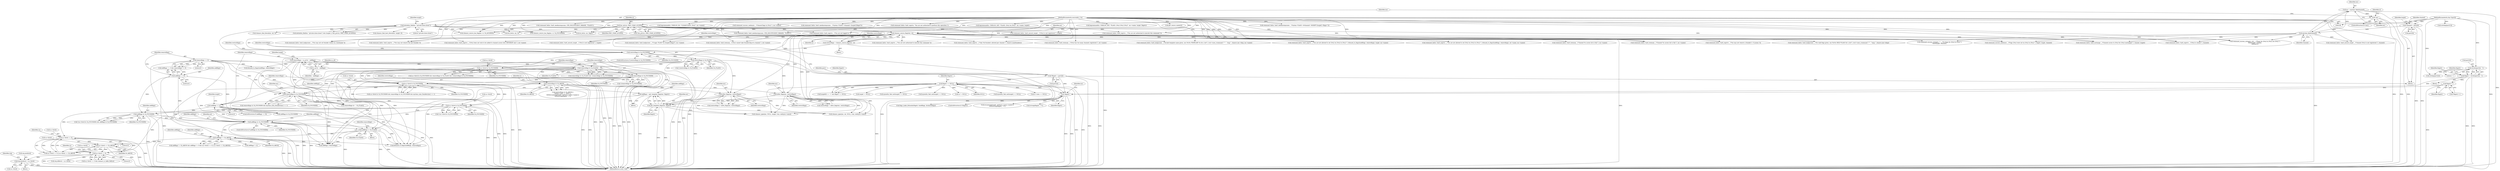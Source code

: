 digraph "0_atheme_c597156adc60a45b5f827793cd420945f47bc03b_1@pointer" {
"1000897" [label="(Call,req.newlevel = ca->level)"];
"1000839" [label="(Call,ca->level == 0)"];
"1000815" [label="(Call,ca->level == 0)"];
"1000724" [label="(Call,ca->level & CA_FOUNDER)"];
"1000701" [label="(Call,ca->level & CA_FOUNDER)"];
"1000679" [label="(Call,ca->level & CA_FOUNDER)"];
"1000466" [label="(Call,restrictflags & CA_FOUNDER)"];
"1000460" [label="(Call,restrictflags = chanacs_source_flags(mc, si))"];
"1000462" [label="(Call,chanacs_source_flags(mc, si))"];
"1000171" [label="(Call,metadata_find(mc, \"private:close:closer\"))"];
"1000159" [label="(Call,!mc)"];
"1000154" [label="(Call,mc = mychan_find(channel))"];
"1000156" [label="(Call,mychan_find(channel))"];
"1000114" [label="(Call,*channel = parv[0])"];
"1000109" [label="(MethodParameterIn,char *parv[])"];
"1000177" [label="(Call,has_priv(si, PRIV_CHAN_AUSPEX))"];
"1000107" [label="(MethodParameterIn,sourceinfo_t *si)"];
"1000689" [label="(Call,removeflags & CA_FOUNDER)"];
"1000685" [label="(Call,removeflags & CA_FLAGS)"];
"1000557" [label="(Call,removeflags == 0)"];
"1000634" [label="(Call,removeflags = ca_all & ~addflags)"];
"1000636" [label="(Call,ca_all & ~addflags)"];
"1000476" [label="(Call,restrictflags & CA_FLAGS)"];
"1000707" [label="(Call,removeflags & CA_FOUNDER)"];
"1000820" [label="(Call,ca->level == CA_AKICK)"];
"1000807" [label="(Call,addflags != CA_AKICK)"];
"1000789" [label="(Call,addflags |= CA_FLAGS)"];
"1000785" [label="(Call,addflags & CA_FOUNDER)"];
"1000729" [label="(Call,addflags & CA_FOUNDER)"];
"1000554" [label="(Call,addflags == 0)"];
"1000586" [label="(Call,addflags == 0)"];
"1000580" [label="(Call,addflags = get_template_flags(mc, flagstr))"];
"1000582" [label="(Call,get_template_flags(mc, flagstr))"];
"1000521" [label="(Call,allow_flags(mc, restrictflags))"];
"1000482" [label="(Call,restrictflags & CA_AKICK)"];
"1000527" [label="(Call,allow_flags(mc, restrictflags))"];
"1000361" [label="(Call,!flagstr)"];
"1000200" [label="(Call,flagstr == NULL)"];
"1000127" [label="(Call,*flagstr = parv[2])"];
"1000337" [label="(Call,flagstr++)"];
"1000326" [label="(Call,flagstr = strchr(parv[2], ' '))"];
"1000328" [label="(Call,strchr(parv[2], ' '))"];
"1000678" [label="(Call,ca->level & CA_FOUNDER && removeflags & CA_FLAGS && !(removeflags & CA_FOUNDER))"];
"1000790" [label="(Identifier,addflags)"];
"1000824" [label="(Identifier,CA_AKICK)"];
"1001005" [label="(Call,addflags | removeflags)"];
"1000461" [label="(Identifier,restrictflags)"];
"1000163" [label="(Identifier,si)"];
"1000156" [label="(Call,mychan_find(channel))"];
"1000116" [label="(Call,parv[0])"];
"1000478" [label="(Identifier,CA_FLAGS)"];
"1000546" [label="(Call,flags_make_bitmasks(flagstr, &addflags, &removeflags))"];
"1000707" [label="(Call,removeflags & CA_FOUNDER)"];
"1000816" [label="(Call,ca->level)"];
"1000378" [label="(Call,command_fail(si, fault_noprivs, _(\"You are not authorized to execute this command.\")))"];
"1000482" [label="(Call,restrictflags & CA_AKICK)"];
"1000320" [label="(Call,command_fail(si, fault_needmoreparams, _(\"Syntax: FLAGS <#channel> MODIFY [target] <flags>\")))"];
"1000484" [label="(Identifier,CA_AKICK)"];
"1000686" [label="(Identifier,removeflags)"];
"1000303" [label="(Call,myentity_find_ext(target) == NULL)"];
"1000176" [label="(Call,!has_priv(si, PRIV_CHAN_AUSPEX))"];
"1000360" [label="(ControlStructure,if (!flagstr))"];
"1000232" [label="(Call,do_list(si, mc, 0))"];
"1000725" [label="(Call,ca->level)"];
"1000179" [label="(Identifier,PRIV_CHAN_AUSPEX)"];
"1000435" [label="(Call,command_success_string(si, str1, _(\"Flags for \2%s\2 in \2%s\2 are \2%s\2.\"),\n\t\t\t\t\t\ttarget, channel,\n\t\t\t\t\t\tstr1))"];
"1000107" [label="(MethodParameterIn,sourceinfo_t *si)"];
"1000584" [label="(Identifier,flagstr)"];
"1000529" [label="(Identifier,restrictflags)"];
"1000143" [label="(Call,command_fail(si, fault_needmoreparams, STR_INSUFFICIENT_PARAMS, \"FLAGS\"))"];
"1000691" [label="(Identifier,CA_FOUNDER)"];
"1000605" [label="(Call,command_fail(si, fault_badparams, _(\"Usage: FLAGS %s [target] [flags]\"), mc->name))"];
"1000281" [label="(Call,logcommand(si, CMDLOG_DO, \"CLEAR:FLAGS: \2%s\2\", mc->name))"];
"1000154" [label="(Call,mc = mychan_find(channel))"];
"1000527" [label="(Call,allow_flags(mc, restrictflags))"];
"1000689" [label="(Call,removeflags & CA_FOUNDER)"];
"1000504" [label="(Call,command_fail(si, fault_noprivs, _(\"You are not authorized to execute this command.\")))"];
"1000419" [label="(Call,chanacs_find_literal(mc, mt, 0))"];
"1000614" [label="(Call,command_fail(si, fault_badparams, _(\"Invalid template name given, use /%s%s TEMPLATE %s for a list\"), ircd->uses_rcommand ? \"\" : \"msg \", chansvs.me->disp, mc->name))"];
"1000898" [label="(Call,req.newlevel)"];
"1000172" [label="(Identifier,mc)"];
"1000582" [label="(Call,get_template_flags(mc, flagstr))"];
"1000587" [label="(Identifier,addflags)"];
"1000369" [label="(Identifier,mc)"];
"1000327" [label="(Identifier,flagstr)"];
"1000843" [label="(Literal,0)"];
"1000463" [label="(Identifier,mc)"];
"1000901" [label="(Call,ca->level)"];
"1000789" [label="(Call,addflags |= CA_FLAGS)"];
"1000840" [label="(Call,ca->level)"];
"1000594" [label="(Identifier,target)"];
"1000580" [label="(Call,addflags = get_template_flags(mc, flagstr))"];
"1000361" [label="(Call,!flagstr)"];
"1000702" [label="(Call,ca->level)"];
"1000522" [label="(Identifier,mc)"];
"1000806" [label="(Call,addflags != CA_AKICK && addflags != 0 && (ca->level == 0 || ca->level == CA_AKICK))"];
"1000847" [label="(Call,command_fail(si, fault_toomany, _(\"Channel %s access list is full.\"), mc->name))"];
"1000820" [label="(Call,ca->level == CA_AKICK)"];
"1000559" [label="(Literal,0)"];
"1000723" [label="(Call,!(ca->level & CA_FOUNDER))"];
"1000693" [label="(Call,command_fail(si, fault_noprivs, _(\"You may not remove a founder's +f access.\")))"];
"1000814" [label="(Call,ca->level == 0 || ca->level == CA_AKICK)"];
"1001010" [label="(Call,command_fail(si, fault_nochange, _(\"Channel access to \2%s\2 for \2%s\2 unchanged.\"), channel, target))"];
"1000373" [label="(Call,chanacs_source_has_flag(mc, si, CA_ACLVIEW))"];
"1000288" [label="(Call,command_success_nodata(si, _(\"Cleared flags in \2%s\2.\"), mc->name))"];
"1000528" [label="(Identifier,mc)"];
"1000475" [label="(Call,!(restrictflags & CA_FLAGS))"];
"1000127" [label="(Call,*flagstr = parv[2])"];
"1000679" [label="(Call,ca->level & CA_FOUNDER)"];
"1000863" [label="(Call,req.oldlevel = ca->level)"];
"1000636" [label="(Call,ca_all & ~addflags)"];
"1000793" [label="(Identifier,removeflags)"];
"1000177" [label="(Call,has_priv(si, PRIV_CHAN_AUSPEX))"];
"1000328" [label="(Call,strchr(parv[2], ' '))"];
"1000687" [label="(Identifier,CA_FLAGS)"];
"1000897" [label="(Call,req.newlevel = ca->level)"];
"1000635" [label="(Identifier,removeflags)"];
"1000811" [label="(Call,addflags != 0)"];
"1000784" [label="(ControlStructure,if (addflags & CA_FOUNDER))"];
"1000148" [label="(Call,command_fail(si, fault_needmoreparams, _(\"Syntax: FLAGS <channel> [target] [flags]\")))"];
"1000170" [label="(Call,metadata_find(mc, \"private:close:closer\") && (target || !has_priv(si, PRIV_CHAN_AUSPEX)))"];
"1000555" [label="(Identifier,addflags)"];
"1000140" [label="(Identifier,parc)"];
"1000464" [label="(Identifier,si)"];
"1000468" [label="(Identifier,CA_FOUNDER)"];
"1000709" [label="(Identifier,CA_FOUNDER)"];
"1000329" [label="(Call,parv[2])"];
"1000916" [label="(Call,command_fail(si, fault_badparams, _(\"You may not set founder status on a hostmask.\")))"];
"1000523" [label="(Identifier,restrictflags)"];
"1000260" [label="(Call,command_fail(si, fault_noprivs, \"You are not authorized to perform this operation.\"))"];
"1000307" [label="(Block,)"];
"1000722" [label="(Call,!(ca->level & CA_FOUNDER) && addflags & CA_FOUNDER)"];
"1000731" [label="(Identifier,CA_FOUNDER)"];
"1000346" [label="(Block,)"];
"1000588" [label="(Literal,0)"];
"1000715" [label="(Call,command_fail(si, fault_noprivs, _(\"You may not remove the last founder.\")))"];
"1000826" [label="(Call,command_fail(si, fault_noprivs, _(\"\2%s\2 does not wish to be added to channel access lists (NEVEROP set).\"), mt->name))"];
"1000557" [label="(Call,removeflags == 0)"];
"1000488" [label="(Identifier,si)"];
"1000643" [label="(Block,)"];
"1000332" [label="(Literal,' ')"];
"1000906" [label="(Identifier,req)"];
"1000483" [label="(Identifier,restrictflags)"];
"1000342" [label="(Call,strdup(parv[2]))"];
"1000579" [label="(Block,)"];
"1000451" [label="(Call,logcommand(si, CMDLOG_GET, \"FLAGS: \2%s\2 on \2%s\2\", mc->name, target))"];
"1000634" [label="(Call,removeflags = ca_all & ~addflags)"];
"1000160" [label="(Identifier,mc)"];
"1000354" [label="(Call,command_fail(si, fault_noprivs, _(\"You are not logged in.\")))"];
"1000157" [label="(Identifier,channel)"];
"1000981" [label="(Call,bitmask_to_flags2(addflags, removeflags))"];
"1000912" [label="(Call,addflags & CA_FOUNDER)"];
"1000470" [label="(Identifier,restrictflags)"];
"1000792" [label="(Call,removeflags &= ~CA_FLAGS)"];
"1000812" [label="(Identifier,addflags)"];
"1000129" [label="(Call,parv[2])"];
"1000128" [label="(Identifier,flagstr)"];
"1000158" [label="(ControlStructure,if (!mc))"];
"1000651" [label="(Call,command_fail(si, fault_nosuch_target, _(\"\2%s\2 is not registered.\"), target))"];
"1000773" [label="(Call,command_fail(si, fault_toomany, _(\"\2%s\2 cannot take foundership of a channel.\"), mt->name))"];
"1000845" [label="(Identifier,ca)"];
"1000215" [label="(Call,do_list(si, mc, flags))"];
"1000115" [label="(Identifier,channel)"];
"1000690" [label="(Identifier,removeflags)"];
"1000688" [label="(Call,!(removeflags & CA_FOUNDER))"];
"1000481" [label="(Call,restrictflags & CA_AKICK ||\n\t\t\t\t\t\tsi->smu == NULL ||\n\t\t\t\t\t\tirccasecmp(target, entity(si->smu)->name) ||\n\t\t\t\t\t\tstrcmp(flagstr, \"-*\"))"];
"1000315" [label="(Call,command_fail(si, fault_needmoreparams, STR_INSUFFICIENT_PARAMS, \"FLAGS\"))"];
"1000708" [label="(Identifier,removeflags)"];
"1001030" [label="(Call,logcommand(si, CMDLOG_SET, \"FLAGS: \2%s\2 \2%s\2 \2%s\2\", mc->name, target, flagstr))"];
"1000122" [label="(Call,sstrdup(parv[1]))"];
"1000786" [label="(Identifier,addflags)"];
"1000741" [label="(Call,command_fail(si, fault_noprivs, _(\"Only %d founders allowed per channel.\"), chansvs.maxfounders))"];
"1000808" [label="(Identifier,addflags)"];
"1000798" [label="(Identifier,mt)"];
"1000642" [label="(Identifier,target)"];
"1000558" [label="(Identifier,removeflags)"];
"1000668" [label="(Call,chanacs_open(mc, mt, NULL, true, entity(si->smu)))"];
"1000109" [label="(MethodParameterIn,char *parv[])"];
"1000712" [label="(Identifier,mc)"];
"1000553" [label="(Call,addflags == 0 && removeflags == 0)"];
"1000181" [label="(Call,command_fail(si, fault_noprivs, _(\"\2%s\2 is closed.\"), channel))"];
"1000200" [label="(Call,flagstr == NULL)"];
"1000338" [label="(Identifier,flagstr)"];
"1001042" [label="(Call,get_source_name(si))"];
"1000729" [label="(Call,addflags & CA_FOUNDER)"];
"1000159" [label="(Call,!mc)"];
"1000585" [label="(ControlStructure,if (addflags == 0))"];
"1000583" [label="(Identifier,mc)"];
"1000121" [label="(Identifier,target)"];
"1000110" [label="(Block,)"];
"1000819" [label="(Literal,0)"];
"1000822" [label="(Identifier,ca)"];
"1000466" [label="(Call,restrictflags & CA_FOUNDER)"];
"1000477" [label="(Identifier,restrictflags)"];
"1000807" [label="(Call,addflags != CA_AKICK)"];
"1000519" [label="(Call,restrictflags = allow_flags(mc, restrictflags))"];
"1000424" [label="(Call,ca != NULL)"];
"1000467" [label="(Identifier,restrictflags)"];
"1000700" [label="(Call,ca->level & CA_FOUNDER && removeflags & CA_FOUNDER && mychan_num_founders(mc) == 1)"];
"1000201" [label="(Identifier,flagstr)"];
"1000581" [label="(Identifier,addflags)"];
"1000728" [label="(Identifier,CA_FOUNDER)"];
"1000638" [label="(Identifier,~addflags)"];
"1000586" [label="(Call,addflags == 0)"];
"1000791" [label="(Identifier,CA_FLAGS)"];
"1000460" [label="(Call,restrictflags = chanacs_source_flags(mc, si))"];
"1000757" [label="(Call,command_fail(si, fault_toomany, _(\"\2%s\2 has too many channels registered.\"), mt->name))"];
"1000476" [label="(Call,restrictflags & CA_FLAGS)"];
"1000202" [label="(Identifier,NULL)"];
"1000680" [label="(Call,ca->level)"];
"1000246" [label="(Call,myentity_find_ext(target) == NULL)"];
"1000486" [label="(Call,si->smu == NULL)"];
"1000683" [label="(Identifier,CA_FOUNDER)"];
"1000839" [label="(Call,ca->level == 0)"];
"1000705" [label="(Identifier,CA_FOUNDER)"];
"1000491" [label="(Call,irccasecmp(target, entity(si->smu)->name) ||\n\t\t\t\t\t\tstrcmp(flagstr, \"-*\"))"];
"1000809" [label="(Identifier,CA_AKICK)"];
"1000976" [label="(Call,command_fail(si, fault_noprivs, _(\"You are not allowed to set \2%s\2 on \2%s\2 in \2%s\2.\"), bitmask_to_flags2(addflags, removeflags), target, mc->name))"];
"1000821" [label="(Call,ca->level)"];
"1000326" [label="(Call,flagstr = strchr(parv[2], ' '))"];
"1000706" [label="(Call,removeflags & CA_FOUNDER && mychan_num_founders(mc) == 1)"];
"1000175" [label="(Identifier,target)"];
"1000554" [label="(Call,addflags == 0)"];
"1000785" [label="(Call,addflags & CA_FOUNDER)"];
"1000155" [label="(Identifier,mc)"];
"1000162" [label="(Call,command_fail(si, fault_nosuch_target, _(\"Channel \2%s\2 is not registered.\"), channel))"];
"1000730" [label="(Identifier,addflags)"];
"1000194" [label="(Call,target[0] == '+' && flagstr == NULL)"];
"1000880" [label="(Call,command_fail(si, fault_noprivs, _(\"You are not allowed to set \2%s\2 on \2%s\2 in \2%s\2.\"), bitmask_to_flags2(addflags, removeflags), mt->name, mc->name))"];
"1000465" [label="(ControlStructure,if (restrictflags & CA_FOUNDER))"];
"1000924" [label="(Call,chanacs_open(mc, NULL, target, true, entity(si->smu)))"];
"1000500" [label="(Call,strcmp(flagstr, \"-*\"))"];
"1000724" [label="(Call,ca->level & CA_FOUNDER)"];
"1000402" [label="(Call,command_fail(si, fault_nosuch_target, _(\"\2%s\2 is not registered.\"), target))"];
"1000334" [label="(Identifier,flagstr)"];
"1000444" [label="(Call,command_success_string(si, \"\", _(\"No flags for \2%s\2 in \2%s\2.\"),\n\t\t\t\t\t\ttarget, channel))"];
"1000838" [label="(Call,ca->level == 0 && chanacs_is_table_full(ca))"];
"1000701" [label="(Call,ca->level & CA_FOUNDER)"];
"1000525" [label="(Call,restrictflags |= allow_flags(mc, restrictflags))"];
"1000556" [label="(Literal,0)"];
"1000685" [label="(Call,removeflags & CA_FLAGS)"];
"1000815" [label="(Call,ca->level == 0)"];
"1000788" [label="(Block,)"];
"1001023" [label="(Call,command_success_nodata(si, _(\"Flags \2%s\2 were set on \2%s\2 in \2%s\2.\"), flagstr, target, channel))"];
"1000389" [label="(Call,chanacs_find_host_literal(mc, target, 0))"];
"1000943" [label="(Call,command_fail(si, fault_toomany, _(\"Channel %s access list is full.\"), mc->name))"];
"1000787" [label="(Identifier,CA_FOUNDER)"];
"1000885" [label="(Call,bitmask_to_flags2(addflags, removeflags))"];
"1000178" [label="(Identifier,si)"];
"1000462" [label="(Call,chanacs_source_flags(mc, si))"];
"1000173" [label="(Literal,\"private:close:closer\")"];
"1000208" [label="(Call,target != NULL)"];
"1000114" [label="(Call,*channel = parv[0])"];
"1000637" [label="(Identifier,ca_all)"];
"1000227" [label="(Call,myentity_find_ext(target) == NULL)"];
"1000337" [label="(Call,flagstr++)"];
"1000561" [label="(Call,command_fail(si, fault_badparams, _(\"No valid flags given, use /%s%s HELP FLAGS for a list\"), ircd->uses_rcommand ? \"\" : \"msg \", chansvs.me->disp))"];
"1001048" [label="(MethodReturn,static void)"];
"1000336" [label="(Call,*flagstr++)"];
"1000684" [label="(Call,removeflags & CA_FLAGS && !(removeflags & CA_FOUNDER))"];
"1000521" [label="(Call,allow_flags(mc, restrictflags))"];
"1000171" [label="(Call,metadata_find(mc, \"private:close:closer\"))"];
"1000362" [label="(Identifier,flagstr)"];
"1000255" [label="(Call,chanacs_source_has_flag(mc, si, CA_FOUNDER))"];
"1000897" -> "1000643"  [label="AST: "];
"1000897" -> "1000901"  [label="CFG: "];
"1000898" -> "1000897"  [label="AST: "];
"1000901" -> "1000897"  [label="AST: "];
"1000906" -> "1000897"  [label="CFG: "];
"1000897" -> "1001048"  [label="DDG: "];
"1000897" -> "1001048"  [label="DDG: "];
"1000839" -> "1000897"  [label="DDG: "];
"1000839" -> "1000838"  [label="AST: "];
"1000839" -> "1000843"  [label="CFG: "];
"1000840" -> "1000839"  [label="AST: "];
"1000843" -> "1000839"  [label="AST: "];
"1000845" -> "1000839"  [label="CFG: "];
"1000838" -> "1000839"  [label="CFG: "];
"1000839" -> "1001048"  [label="DDG: "];
"1000839" -> "1000838"  [label="DDG: "];
"1000839" -> "1000838"  [label="DDG: "];
"1000815" -> "1000839"  [label="DDG: "];
"1000724" -> "1000839"  [label="DDG: "];
"1000820" -> "1000839"  [label="DDG: "];
"1000839" -> "1000863"  [label="DDG: "];
"1000815" -> "1000814"  [label="AST: "];
"1000815" -> "1000819"  [label="CFG: "];
"1000816" -> "1000815"  [label="AST: "];
"1000819" -> "1000815"  [label="AST: "];
"1000822" -> "1000815"  [label="CFG: "];
"1000814" -> "1000815"  [label="CFG: "];
"1000815" -> "1001048"  [label="DDG: "];
"1000815" -> "1000814"  [label="DDG: "];
"1000815" -> "1000814"  [label="DDG: "];
"1000724" -> "1000815"  [label="DDG: "];
"1000815" -> "1000820"  [label="DDG: "];
"1000724" -> "1000723"  [label="AST: "];
"1000724" -> "1000728"  [label="CFG: "];
"1000725" -> "1000724"  [label="AST: "];
"1000728" -> "1000724"  [label="AST: "];
"1000723" -> "1000724"  [label="CFG: "];
"1000724" -> "1001048"  [label="DDG: "];
"1000724" -> "1001048"  [label="DDG: "];
"1000724" -> "1000723"  [label="DDG: "];
"1000724" -> "1000723"  [label="DDG: "];
"1000701" -> "1000724"  [label="DDG: "];
"1000701" -> "1000724"  [label="DDG: "];
"1000707" -> "1000724"  [label="DDG: "];
"1000724" -> "1000729"  [label="DDG: "];
"1000724" -> "1000785"  [label="DDG: "];
"1000701" -> "1000700"  [label="AST: "];
"1000701" -> "1000705"  [label="CFG: "];
"1000702" -> "1000701"  [label="AST: "];
"1000705" -> "1000701"  [label="AST: "];
"1000708" -> "1000701"  [label="CFG: "];
"1000700" -> "1000701"  [label="CFG: "];
"1000701" -> "1001048"  [label="DDG: "];
"1000701" -> "1001048"  [label="DDG: "];
"1000701" -> "1000700"  [label="DDG: "];
"1000701" -> "1000700"  [label="DDG: "];
"1000679" -> "1000701"  [label="DDG: "];
"1000679" -> "1000701"  [label="DDG: "];
"1000689" -> "1000701"  [label="DDG: "];
"1000701" -> "1000707"  [label="DDG: "];
"1000679" -> "1000678"  [label="AST: "];
"1000679" -> "1000683"  [label="CFG: "];
"1000680" -> "1000679"  [label="AST: "];
"1000683" -> "1000679"  [label="AST: "];
"1000686" -> "1000679"  [label="CFG: "];
"1000678" -> "1000679"  [label="CFG: "];
"1000679" -> "1001048"  [label="DDG: "];
"1000679" -> "1001048"  [label="DDG: "];
"1000679" -> "1000678"  [label="DDG: "];
"1000679" -> "1000678"  [label="DDG: "];
"1000466" -> "1000679"  [label="DDG: "];
"1000679" -> "1000689"  [label="DDG: "];
"1000466" -> "1000465"  [label="AST: "];
"1000466" -> "1000468"  [label="CFG: "];
"1000467" -> "1000466"  [label="AST: "];
"1000468" -> "1000466"  [label="AST: "];
"1000470" -> "1000466"  [label="CFG: "];
"1000477" -> "1000466"  [label="CFG: "];
"1000466" -> "1001048"  [label="DDG: "];
"1000466" -> "1001048"  [label="DDG: "];
"1000460" -> "1000466"  [label="DDG: "];
"1000466" -> "1000476"  [label="DDG: "];
"1000466" -> "1000912"  [label="DDG: "];
"1000460" -> "1000346"  [label="AST: "];
"1000460" -> "1000462"  [label="CFG: "];
"1000461" -> "1000460"  [label="AST: "];
"1000462" -> "1000460"  [label="AST: "];
"1000467" -> "1000460"  [label="CFG: "];
"1000460" -> "1001048"  [label="DDG: "];
"1000462" -> "1000460"  [label="DDG: "];
"1000462" -> "1000460"  [label="DDG: "];
"1000462" -> "1000464"  [label="CFG: "];
"1000463" -> "1000462"  [label="AST: "];
"1000464" -> "1000462"  [label="AST: "];
"1000462" -> "1001048"  [label="DDG: "];
"1000171" -> "1000462"  [label="DDG: "];
"1000177" -> "1000462"  [label="DDG: "];
"1000107" -> "1000462"  [label="DDG: "];
"1000462" -> "1000504"  [label="DDG: "];
"1000462" -> "1000521"  [label="DDG: "];
"1000462" -> "1000527"  [label="DDG: "];
"1000462" -> "1000561"  [label="DDG: "];
"1000462" -> "1000582"  [label="DDG: "];
"1000462" -> "1000605"  [label="DDG: "];
"1000462" -> "1000614"  [label="DDG: "];
"1000462" -> "1000651"  [label="DDG: "];
"1000462" -> "1000668"  [label="DDG: "];
"1000462" -> "1000693"  [label="DDG: "];
"1000462" -> "1000715"  [label="DDG: "];
"1000462" -> "1000741"  [label="DDG: "];
"1000462" -> "1000757"  [label="DDG: "];
"1000462" -> "1000773"  [label="DDG: "];
"1000462" -> "1000826"  [label="DDG: "];
"1000462" -> "1000847"  [label="DDG: "];
"1000462" -> "1000880"  [label="DDG: "];
"1000462" -> "1000916"  [label="DDG: "];
"1000462" -> "1000924"  [label="DDG: "];
"1000462" -> "1000943"  [label="DDG: "];
"1000462" -> "1000976"  [label="DDG: "];
"1000462" -> "1001010"  [label="DDG: "];
"1000462" -> "1001023"  [label="DDG: "];
"1000171" -> "1000170"  [label="AST: "];
"1000171" -> "1000173"  [label="CFG: "];
"1000172" -> "1000171"  [label="AST: "];
"1000173" -> "1000171"  [label="AST: "];
"1000175" -> "1000171"  [label="CFG: "];
"1000170" -> "1000171"  [label="CFG: "];
"1000171" -> "1001048"  [label="DDG: "];
"1000171" -> "1000170"  [label="DDG: "];
"1000171" -> "1000170"  [label="DDG: "];
"1000159" -> "1000171"  [label="DDG: "];
"1000171" -> "1000215"  [label="DDG: "];
"1000171" -> "1000232"  [label="DDG: "];
"1000171" -> "1000255"  [label="DDG: "];
"1000171" -> "1000373"  [label="DDG: "];
"1000171" -> "1000389"  [label="DDG: "];
"1000171" -> "1000419"  [label="DDG: "];
"1000159" -> "1000158"  [label="AST: "];
"1000159" -> "1000160"  [label="CFG: "];
"1000160" -> "1000159"  [label="AST: "];
"1000163" -> "1000159"  [label="CFG: "];
"1000172" -> "1000159"  [label="CFG: "];
"1000159" -> "1001048"  [label="DDG: "];
"1000159" -> "1001048"  [label="DDG: "];
"1000154" -> "1000159"  [label="DDG: "];
"1000154" -> "1000110"  [label="AST: "];
"1000154" -> "1000156"  [label="CFG: "];
"1000155" -> "1000154"  [label="AST: "];
"1000156" -> "1000154"  [label="AST: "];
"1000160" -> "1000154"  [label="CFG: "];
"1000154" -> "1001048"  [label="DDG: "];
"1000156" -> "1000154"  [label="DDG: "];
"1000156" -> "1000157"  [label="CFG: "];
"1000157" -> "1000156"  [label="AST: "];
"1000156" -> "1001048"  [label="DDG: "];
"1000114" -> "1000156"  [label="DDG: "];
"1000156" -> "1000162"  [label="DDG: "];
"1000156" -> "1000181"  [label="DDG: "];
"1000156" -> "1000435"  [label="DDG: "];
"1000156" -> "1000444"  [label="DDG: "];
"1000156" -> "1001010"  [label="DDG: "];
"1000156" -> "1001023"  [label="DDG: "];
"1000114" -> "1000110"  [label="AST: "];
"1000114" -> "1000116"  [label="CFG: "];
"1000115" -> "1000114"  [label="AST: "];
"1000116" -> "1000114"  [label="AST: "];
"1000121" -> "1000114"  [label="CFG: "];
"1000114" -> "1001048"  [label="DDG: "];
"1000114" -> "1001048"  [label="DDG: "];
"1000109" -> "1000114"  [label="DDG: "];
"1000109" -> "1000106"  [label="AST: "];
"1000109" -> "1001048"  [label="DDG: "];
"1000109" -> "1000122"  [label="DDG: "];
"1000109" -> "1000127"  [label="DDG: "];
"1000109" -> "1000328"  [label="DDG: "];
"1000109" -> "1000342"  [label="DDG: "];
"1000177" -> "1000176"  [label="AST: "];
"1000177" -> "1000179"  [label="CFG: "];
"1000178" -> "1000177"  [label="AST: "];
"1000179" -> "1000177"  [label="AST: "];
"1000176" -> "1000177"  [label="CFG: "];
"1000177" -> "1001048"  [label="DDG: "];
"1000177" -> "1000176"  [label="DDG: "];
"1000177" -> "1000176"  [label="DDG: "];
"1000107" -> "1000177"  [label="DDG: "];
"1000177" -> "1000181"  [label="DDG: "];
"1000177" -> "1000215"  [label="DDG: "];
"1000177" -> "1000232"  [label="DDG: "];
"1000177" -> "1000255"  [label="DDG: "];
"1000177" -> "1000315"  [label="DDG: "];
"1000177" -> "1000354"  [label="DDG: "];
"1000177" -> "1000373"  [label="DDG: "];
"1000177" -> "1000378"  [label="DDG: "];
"1000177" -> "1000402"  [label="DDG: "];
"1000177" -> "1000435"  [label="DDG: "];
"1000177" -> "1000444"  [label="DDG: "];
"1000107" -> "1000106"  [label="AST: "];
"1000107" -> "1001048"  [label="DDG: "];
"1000107" -> "1000143"  [label="DDG: "];
"1000107" -> "1000148"  [label="DDG: "];
"1000107" -> "1000162"  [label="DDG: "];
"1000107" -> "1000181"  [label="DDG: "];
"1000107" -> "1000215"  [label="DDG: "];
"1000107" -> "1000232"  [label="DDG: "];
"1000107" -> "1000255"  [label="DDG: "];
"1000107" -> "1000260"  [label="DDG: "];
"1000107" -> "1000281"  [label="DDG: "];
"1000107" -> "1000288"  [label="DDG: "];
"1000107" -> "1000315"  [label="DDG: "];
"1000107" -> "1000320"  [label="DDG: "];
"1000107" -> "1000354"  [label="DDG: "];
"1000107" -> "1000373"  [label="DDG: "];
"1000107" -> "1000378"  [label="DDG: "];
"1000107" -> "1000402"  [label="DDG: "];
"1000107" -> "1000435"  [label="DDG: "];
"1000107" -> "1000444"  [label="DDG: "];
"1000107" -> "1000451"  [label="DDG: "];
"1000107" -> "1000504"  [label="DDG: "];
"1000107" -> "1000561"  [label="DDG: "];
"1000107" -> "1000605"  [label="DDG: "];
"1000107" -> "1000614"  [label="DDG: "];
"1000107" -> "1000651"  [label="DDG: "];
"1000107" -> "1000693"  [label="DDG: "];
"1000107" -> "1000715"  [label="DDG: "];
"1000107" -> "1000741"  [label="DDG: "];
"1000107" -> "1000757"  [label="DDG: "];
"1000107" -> "1000773"  [label="DDG: "];
"1000107" -> "1000826"  [label="DDG: "];
"1000107" -> "1000847"  [label="DDG: "];
"1000107" -> "1000880"  [label="DDG: "];
"1000107" -> "1000916"  [label="DDG: "];
"1000107" -> "1000943"  [label="DDG: "];
"1000107" -> "1000976"  [label="DDG: "];
"1000107" -> "1001010"  [label="DDG: "];
"1000107" -> "1001023"  [label="DDG: "];
"1000107" -> "1001030"  [label="DDG: "];
"1000107" -> "1001042"  [label="DDG: "];
"1000689" -> "1000688"  [label="AST: "];
"1000689" -> "1000691"  [label="CFG: "];
"1000690" -> "1000689"  [label="AST: "];
"1000691" -> "1000689"  [label="AST: "];
"1000688" -> "1000689"  [label="CFG: "];
"1000689" -> "1001048"  [label="DDG: "];
"1000689" -> "1001048"  [label="DDG: "];
"1000689" -> "1000688"  [label="DDG: "];
"1000689" -> "1000688"  [label="DDG: "];
"1000685" -> "1000689"  [label="DDG: "];
"1000689" -> "1000707"  [label="DDG: "];
"1000689" -> "1000792"  [label="DDG: "];
"1000689" -> "1000885"  [label="DDG: "];
"1000689" -> "1001005"  [label="DDG: "];
"1000685" -> "1000684"  [label="AST: "];
"1000685" -> "1000687"  [label="CFG: "];
"1000686" -> "1000685"  [label="AST: "];
"1000687" -> "1000685"  [label="AST: "];
"1000690" -> "1000685"  [label="CFG: "];
"1000684" -> "1000685"  [label="CFG: "];
"1000685" -> "1001048"  [label="DDG: "];
"1000685" -> "1001048"  [label="DDG: "];
"1000685" -> "1000684"  [label="DDG: "];
"1000685" -> "1000684"  [label="DDG: "];
"1000557" -> "1000685"  [label="DDG: "];
"1000634" -> "1000685"  [label="DDG: "];
"1000476" -> "1000685"  [label="DDG: "];
"1000685" -> "1000707"  [label="DDG: "];
"1000685" -> "1000789"  [label="DDG: "];
"1000685" -> "1000792"  [label="DDG: "];
"1000685" -> "1000885"  [label="DDG: "];
"1000685" -> "1001005"  [label="DDG: "];
"1000557" -> "1000553"  [label="AST: "];
"1000557" -> "1000559"  [label="CFG: "];
"1000558" -> "1000557"  [label="AST: "];
"1000559" -> "1000557"  [label="AST: "];
"1000553" -> "1000557"  [label="CFG: "];
"1000557" -> "1001048"  [label="DDG: "];
"1000557" -> "1000553"  [label="DDG: "];
"1000557" -> "1000553"  [label="DDG: "];
"1000557" -> "1000707"  [label="DDG: "];
"1000557" -> "1000792"  [label="DDG: "];
"1000557" -> "1000885"  [label="DDG: "];
"1000557" -> "1000981"  [label="DDG: "];
"1000557" -> "1001005"  [label="DDG: "];
"1000634" -> "1000579"  [label="AST: "];
"1000634" -> "1000636"  [label="CFG: "];
"1000635" -> "1000634"  [label="AST: "];
"1000636" -> "1000634"  [label="AST: "];
"1000642" -> "1000634"  [label="CFG: "];
"1000634" -> "1001048"  [label="DDG: "];
"1000634" -> "1001048"  [label="DDG: "];
"1000636" -> "1000634"  [label="DDG: "];
"1000636" -> "1000634"  [label="DDG: "];
"1000634" -> "1000707"  [label="DDG: "];
"1000634" -> "1000792"  [label="DDG: "];
"1000634" -> "1000885"  [label="DDG: "];
"1000634" -> "1000981"  [label="DDG: "];
"1000634" -> "1001005"  [label="DDG: "];
"1000636" -> "1000638"  [label="CFG: "];
"1000637" -> "1000636"  [label="AST: "];
"1000638" -> "1000636"  [label="AST: "];
"1000636" -> "1001048"  [label="DDG: "];
"1000636" -> "1001048"  [label="DDG: "];
"1000476" -> "1000475"  [label="AST: "];
"1000476" -> "1000478"  [label="CFG: "];
"1000477" -> "1000476"  [label="AST: "];
"1000478" -> "1000476"  [label="AST: "];
"1000475" -> "1000476"  [label="CFG: "];
"1000476" -> "1001048"  [label="DDG: "];
"1000476" -> "1000475"  [label="DDG: "];
"1000476" -> "1000475"  [label="DDG: "];
"1000476" -> "1000482"  [label="DDG: "];
"1000476" -> "1000521"  [label="DDG: "];
"1000476" -> "1000527"  [label="DDG: "];
"1000476" -> "1000789"  [label="DDG: "];
"1000707" -> "1000706"  [label="AST: "];
"1000707" -> "1000709"  [label="CFG: "];
"1000708" -> "1000707"  [label="AST: "];
"1000709" -> "1000707"  [label="AST: "];
"1000712" -> "1000707"  [label="CFG: "];
"1000706" -> "1000707"  [label="CFG: "];
"1000707" -> "1001048"  [label="DDG: "];
"1000707" -> "1001048"  [label="DDG: "];
"1000707" -> "1000706"  [label="DDG: "];
"1000707" -> "1000706"  [label="DDG: "];
"1000707" -> "1000792"  [label="DDG: "];
"1000707" -> "1000885"  [label="DDG: "];
"1000707" -> "1001005"  [label="DDG: "];
"1000820" -> "1000814"  [label="AST: "];
"1000820" -> "1000824"  [label="CFG: "];
"1000821" -> "1000820"  [label="AST: "];
"1000824" -> "1000820"  [label="AST: "];
"1000814" -> "1000820"  [label="CFG: "];
"1000820" -> "1001048"  [label="DDG: "];
"1000820" -> "1001048"  [label="DDG: "];
"1000820" -> "1000814"  [label="DDG: "];
"1000820" -> "1000814"  [label="DDG: "];
"1000807" -> "1000820"  [label="DDG: "];
"1000807" -> "1000806"  [label="AST: "];
"1000807" -> "1000809"  [label="CFG: "];
"1000808" -> "1000807"  [label="AST: "];
"1000809" -> "1000807"  [label="AST: "];
"1000812" -> "1000807"  [label="CFG: "];
"1000806" -> "1000807"  [label="CFG: "];
"1000807" -> "1001048"  [label="DDG: "];
"1000807" -> "1001048"  [label="DDG: "];
"1000807" -> "1000806"  [label="DDG: "];
"1000807" -> "1000806"  [label="DDG: "];
"1000789" -> "1000807"  [label="DDG: "];
"1000785" -> "1000807"  [label="DDG: "];
"1000482" -> "1000807"  [label="DDG: "];
"1000807" -> "1000811"  [label="DDG: "];
"1000807" -> "1000885"  [label="DDG: "];
"1000807" -> "1001005"  [label="DDG: "];
"1000789" -> "1000788"  [label="AST: "];
"1000789" -> "1000791"  [label="CFG: "];
"1000790" -> "1000789"  [label="AST: "];
"1000791" -> "1000789"  [label="AST: "];
"1000793" -> "1000789"  [label="CFG: "];
"1000789" -> "1001048"  [label="DDG: "];
"1000789" -> "1001048"  [label="DDG: "];
"1000789" -> "1001048"  [label="DDG: "];
"1000785" -> "1000789"  [label="DDG: "];
"1000789" -> "1000885"  [label="DDG: "];
"1000789" -> "1001005"  [label="DDG: "];
"1000785" -> "1000784"  [label="AST: "];
"1000785" -> "1000787"  [label="CFG: "];
"1000786" -> "1000785"  [label="AST: "];
"1000787" -> "1000785"  [label="AST: "];
"1000790" -> "1000785"  [label="CFG: "];
"1000798" -> "1000785"  [label="CFG: "];
"1000785" -> "1001048"  [label="DDG: "];
"1000785" -> "1001048"  [label="DDG: "];
"1000785" -> "1001048"  [label="DDG: "];
"1000729" -> "1000785"  [label="DDG: "];
"1000729" -> "1000785"  [label="DDG: "];
"1000554" -> "1000785"  [label="DDG: "];
"1000586" -> "1000785"  [label="DDG: "];
"1000785" -> "1000885"  [label="DDG: "];
"1000785" -> "1001005"  [label="DDG: "];
"1000729" -> "1000722"  [label="AST: "];
"1000729" -> "1000731"  [label="CFG: "];
"1000730" -> "1000729"  [label="AST: "];
"1000731" -> "1000729"  [label="AST: "];
"1000722" -> "1000729"  [label="CFG: "];
"1000729" -> "1001048"  [label="DDG: "];
"1000729" -> "1001048"  [label="DDG: "];
"1000729" -> "1000722"  [label="DDG: "];
"1000729" -> "1000722"  [label="DDG: "];
"1000554" -> "1000729"  [label="DDG: "];
"1000586" -> "1000729"  [label="DDG: "];
"1000554" -> "1000553"  [label="AST: "];
"1000554" -> "1000556"  [label="CFG: "];
"1000555" -> "1000554"  [label="AST: "];
"1000556" -> "1000554"  [label="AST: "];
"1000558" -> "1000554"  [label="CFG: "];
"1000553" -> "1000554"  [label="CFG: "];
"1000554" -> "1001048"  [label="DDG: "];
"1000554" -> "1000553"  [label="DDG: "];
"1000554" -> "1000553"  [label="DDG: "];
"1000554" -> "1000912"  [label="DDG: "];
"1000586" -> "1000585"  [label="AST: "];
"1000586" -> "1000588"  [label="CFG: "];
"1000587" -> "1000586"  [label="AST: "];
"1000588" -> "1000586"  [label="AST: "];
"1000594" -> "1000586"  [label="CFG: "];
"1000635" -> "1000586"  [label="CFG: "];
"1000586" -> "1001048"  [label="DDG: "];
"1000586" -> "1001048"  [label="DDG: "];
"1000580" -> "1000586"  [label="DDG: "];
"1000586" -> "1000912"  [label="DDG: "];
"1000580" -> "1000579"  [label="AST: "];
"1000580" -> "1000582"  [label="CFG: "];
"1000581" -> "1000580"  [label="AST: "];
"1000582" -> "1000580"  [label="AST: "];
"1000587" -> "1000580"  [label="CFG: "];
"1000580" -> "1001048"  [label="DDG: "];
"1000582" -> "1000580"  [label="DDG: "];
"1000582" -> "1000580"  [label="DDG: "];
"1000582" -> "1000584"  [label="CFG: "];
"1000583" -> "1000582"  [label="AST: "];
"1000584" -> "1000582"  [label="AST: "];
"1000582" -> "1001048"  [label="DDG: "];
"1000582" -> "1001048"  [label="DDG: "];
"1000521" -> "1000582"  [label="DDG: "];
"1000527" -> "1000582"  [label="DDG: "];
"1000361" -> "1000582"  [label="DDG: "];
"1000582" -> "1000668"  [label="DDG: "];
"1000582" -> "1000924"  [label="DDG: "];
"1000521" -> "1000519"  [label="AST: "];
"1000521" -> "1000523"  [label="CFG: "];
"1000522" -> "1000521"  [label="AST: "];
"1000523" -> "1000521"  [label="AST: "];
"1000519" -> "1000521"  [label="CFG: "];
"1000521" -> "1001048"  [label="DDG: "];
"1000521" -> "1000519"  [label="DDG: "];
"1000521" -> "1000519"  [label="DDG: "];
"1000482" -> "1000521"  [label="DDG: "];
"1000521" -> "1000668"  [label="DDG: "];
"1000521" -> "1000924"  [label="DDG: "];
"1000482" -> "1000481"  [label="AST: "];
"1000482" -> "1000484"  [label="CFG: "];
"1000483" -> "1000482"  [label="AST: "];
"1000484" -> "1000482"  [label="AST: "];
"1000488" -> "1000482"  [label="CFG: "];
"1000481" -> "1000482"  [label="CFG: "];
"1000482" -> "1001048"  [label="DDG: "];
"1000482" -> "1001048"  [label="DDG: "];
"1000482" -> "1000481"  [label="DDG: "];
"1000482" -> "1000481"  [label="DDG: "];
"1000482" -> "1000527"  [label="DDG: "];
"1000527" -> "1000525"  [label="AST: "];
"1000527" -> "1000529"  [label="CFG: "];
"1000528" -> "1000527"  [label="AST: "];
"1000529" -> "1000527"  [label="AST: "];
"1000525" -> "1000527"  [label="CFG: "];
"1000527" -> "1001048"  [label="DDG: "];
"1000527" -> "1000525"  [label="DDG: "];
"1000527" -> "1000525"  [label="DDG: "];
"1000527" -> "1000668"  [label="DDG: "];
"1000527" -> "1000924"  [label="DDG: "];
"1000361" -> "1000360"  [label="AST: "];
"1000361" -> "1000362"  [label="CFG: "];
"1000362" -> "1000361"  [label="AST: "];
"1000369" -> "1000361"  [label="CFG: "];
"1000461" -> "1000361"  [label="CFG: "];
"1000361" -> "1001048"  [label="DDG: "];
"1000361" -> "1001048"  [label="DDG: "];
"1000200" -> "1000361"  [label="DDG: "];
"1000337" -> "1000361"  [label="DDG: "];
"1000127" -> "1000361"  [label="DDG: "];
"1000326" -> "1000361"  [label="DDG: "];
"1000361" -> "1000491"  [label="DDG: "];
"1000361" -> "1000500"  [label="DDG: "];
"1000361" -> "1000546"  [label="DDG: "];
"1000200" -> "1000194"  [label="AST: "];
"1000200" -> "1000202"  [label="CFG: "];
"1000201" -> "1000200"  [label="AST: "];
"1000202" -> "1000200"  [label="AST: "];
"1000194" -> "1000200"  [label="CFG: "];
"1000200" -> "1001048"  [label="DDG: "];
"1000200" -> "1001048"  [label="DDG: "];
"1000200" -> "1000194"  [label="DDG: "];
"1000200" -> "1000194"  [label="DDG: "];
"1000127" -> "1000200"  [label="DDG: "];
"1000200" -> "1000208"  [label="DDG: "];
"1000200" -> "1000227"  [label="DDG: "];
"1000200" -> "1000246"  [label="DDG: "];
"1000200" -> "1000303"  [label="DDG: "];
"1000200" -> "1000424"  [label="DDG: "];
"1000200" -> "1000486"  [label="DDG: "];
"1000200" -> "1000668"  [label="DDG: "];
"1000200" -> "1000924"  [label="DDG: "];
"1000127" -> "1000110"  [label="AST: "];
"1000127" -> "1000129"  [label="CFG: "];
"1000128" -> "1000127"  [label="AST: "];
"1000129" -> "1000127"  [label="AST: "];
"1000140" -> "1000127"  [label="CFG: "];
"1000127" -> "1001048"  [label="DDG: "];
"1000127" -> "1001048"  [label="DDG: "];
"1000337" -> "1000336"  [label="AST: "];
"1000337" -> "1000338"  [label="CFG: "];
"1000338" -> "1000337"  [label="AST: "];
"1000336" -> "1000337"  [label="CFG: "];
"1000337" -> "1001048"  [label="DDG: "];
"1000326" -> "1000337"  [label="DDG: "];
"1000326" -> "1000307"  [label="AST: "];
"1000326" -> "1000328"  [label="CFG: "];
"1000327" -> "1000326"  [label="AST: "];
"1000328" -> "1000326"  [label="AST: "];
"1000334" -> "1000326"  [label="CFG: "];
"1000326" -> "1001048"  [label="DDG: "];
"1000326" -> "1001048"  [label="DDG: "];
"1000328" -> "1000326"  [label="DDG: "];
"1000328" -> "1000326"  [label="DDG: "];
"1000328" -> "1000332"  [label="CFG: "];
"1000329" -> "1000328"  [label="AST: "];
"1000332" -> "1000328"  [label="AST: "];
"1000328" -> "1000342"  [label="DDG: "];
}
